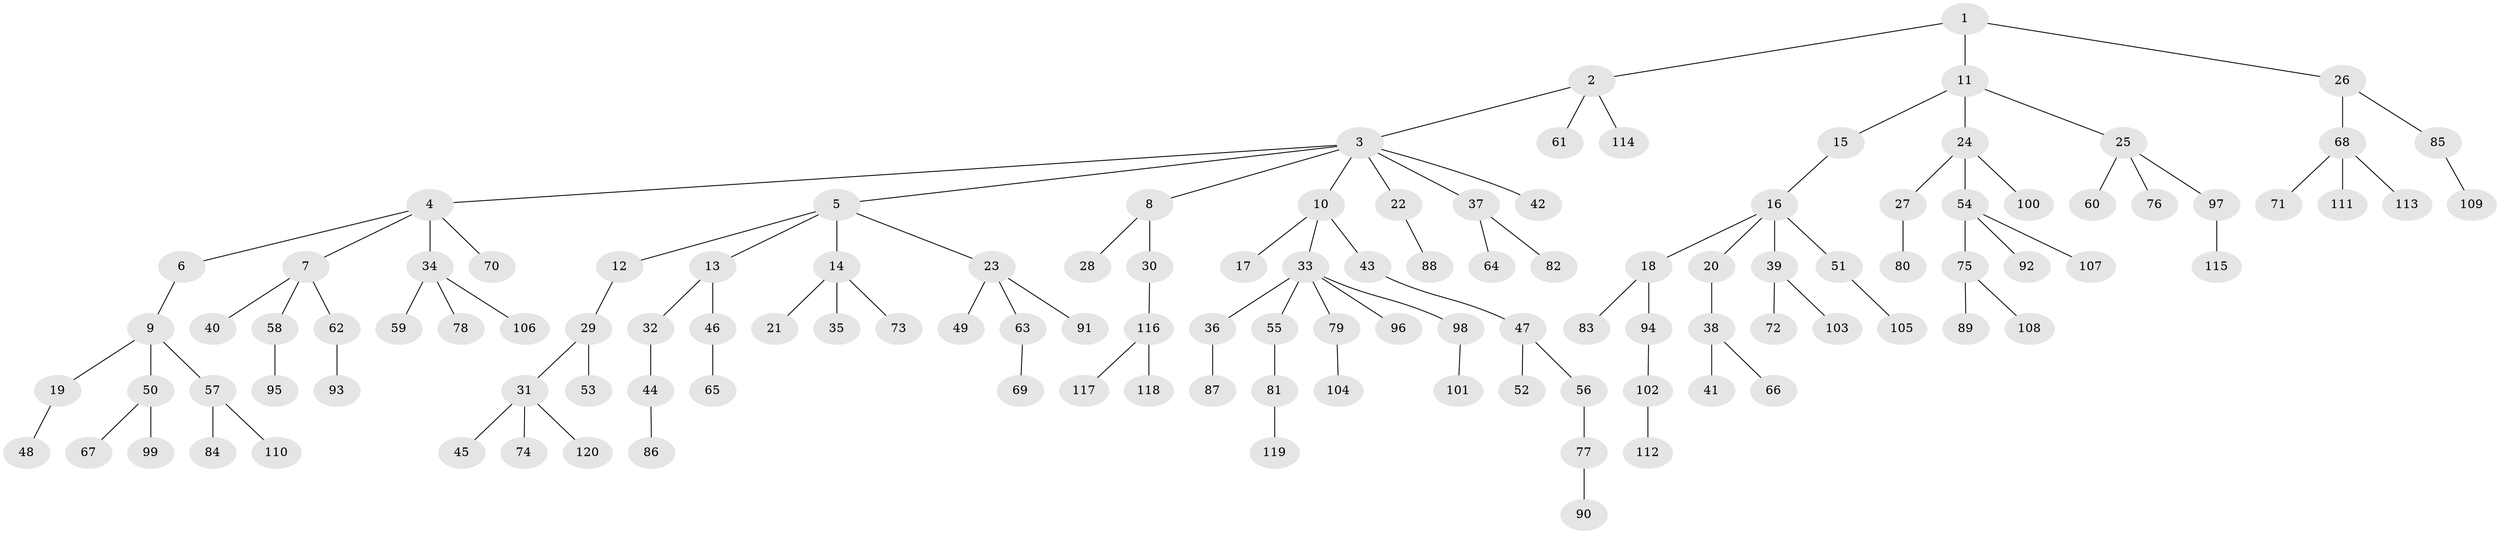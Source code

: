 // coarse degree distribution, {3: 0.08108108108108109, 2: 0.32432432432432434, 6: 0.02702702702702703, 4: 0.10810810810810811, 1: 0.4594594594594595}
// Generated by graph-tools (version 1.1) at 2025/51/03/04/25 22:51:56]
// undirected, 120 vertices, 119 edges
graph export_dot {
  node [color=gray90,style=filled];
  1;
  2;
  3;
  4;
  5;
  6;
  7;
  8;
  9;
  10;
  11;
  12;
  13;
  14;
  15;
  16;
  17;
  18;
  19;
  20;
  21;
  22;
  23;
  24;
  25;
  26;
  27;
  28;
  29;
  30;
  31;
  32;
  33;
  34;
  35;
  36;
  37;
  38;
  39;
  40;
  41;
  42;
  43;
  44;
  45;
  46;
  47;
  48;
  49;
  50;
  51;
  52;
  53;
  54;
  55;
  56;
  57;
  58;
  59;
  60;
  61;
  62;
  63;
  64;
  65;
  66;
  67;
  68;
  69;
  70;
  71;
  72;
  73;
  74;
  75;
  76;
  77;
  78;
  79;
  80;
  81;
  82;
  83;
  84;
  85;
  86;
  87;
  88;
  89;
  90;
  91;
  92;
  93;
  94;
  95;
  96;
  97;
  98;
  99;
  100;
  101;
  102;
  103;
  104;
  105;
  106;
  107;
  108;
  109;
  110;
  111;
  112;
  113;
  114;
  115;
  116;
  117;
  118;
  119;
  120;
  1 -- 2;
  1 -- 11;
  1 -- 26;
  2 -- 3;
  2 -- 61;
  2 -- 114;
  3 -- 4;
  3 -- 5;
  3 -- 8;
  3 -- 10;
  3 -- 22;
  3 -- 37;
  3 -- 42;
  4 -- 6;
  4 -- 7;
  4 -- 34;
  4 -- 70;
  5 -- 12;
  5 -- 13;
  5 -- 14;
  5 -- 23;
  6 -- 9;
  7 -- 40;
  7 -- 58;
  7 -- 62;
  8 -- 28;
  8 -- 30;
  9 -- 19;
  9 -- 50;
  9 -- 57;
  10 -- 17;
  10 -- 33;
  10 -- 43;
  11 -- 15;
  11 -- 24;
  11 -- 25;
  12 -- 29;
  13 -- 32;
  13 -- 46;
  14 -- 21;
  14 -- 35;
  14 -- 73;
  15 -- 16;
  16 -- 18;
  16 -- 20;
  16 -- 39;
  16 -- 51;
  18 -- 83;
  18 -- 94;
  19 -- 48;
  20 -- 38;
  22 -- 88;
  23 -- 49;
  23 -- 63;
  23 -- 91;
  24 -- 27;
  24 -- 54;
  24 -- 100;
  25 -- 60;
  25 -- 76;
  25 -- 97;
  26 -- 68;
  26 -- 85;
  27 -- 80;
  29 -- 31;
  29 -- 53;
  30 -- 116;
  31 -- 45;
  31 -- 74;
  31 -- 120;
  32 -- 44;
  33 -- 36;
  33 -- 55;
  33 -- 79;
  33 -- 96;
  33 -- 98;
  34 -- 59;
  34 -- 78;
  34 -- 106;
  36 -- 87;
  37 -- 64;
  37 -- 82;
  38 -- 41;
  38 -- 66;
  39 -- 72;
  39 -- 103;
  43 -- 47;
  44 -- 86;
  46 -- 65;
  47 -- 52;
  47 -- 56;
  50 -- 67;
  50 -- 99;
  51 -- 105;
  54 -- 75;
  54 -- 92;
  54 -- 107;
  55 -- 81;
  56 -- 77;
  57 -- 84;
  57 -- 110;
  58 -- 95;
  62 -- 93;
  63 -- 69;
  68 -- 71;
  68 -- 111;
  68 -- 113;
  75 -- 89;
  75 -- 108;
  77 -- 90;
  79 -- 104;
  81 -- 119;
  85 -- 109;
  94 -- 102;
  97 -- 115;
  98 -- 101;
  102 -- 112;
  116 -- 117;
  116 -- 118;
}
